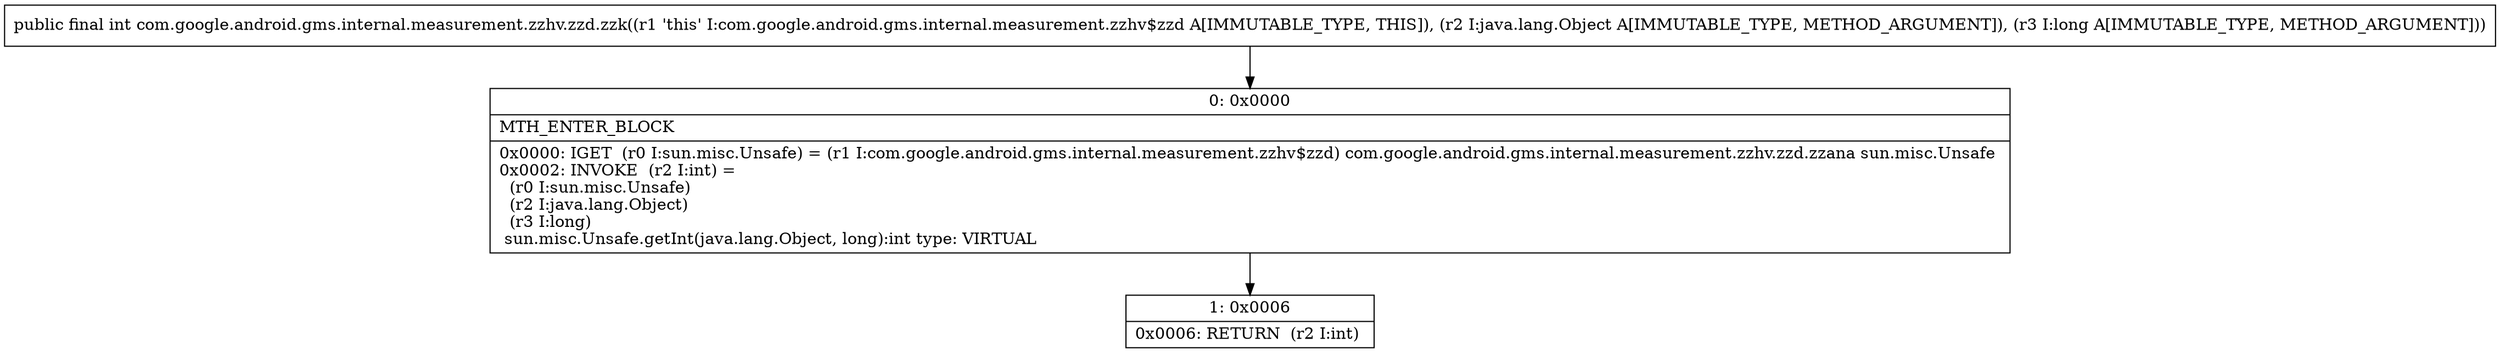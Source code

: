 digraph "CFG forcom.google.android.gms.internal.measurement.zzhv.zzd.zzk(Ljava\/lang\/Object;J)I" {
Node_0 [shape=record,label="{0\:\ 0x0000|MTH_ENTER_BLOCK\l|0x0000: IGET  (r0 I:sun.misc.Unsafe) = (r1 I:com.google.android.gms.internal.measurement.zzhv$zzd) com.google.android.gms.internal.measurement.zzhv.zzd.zzana sun.misc.Unsafe \l0x0002: INVOKE  (r2 I:int) = \l  (r0 I:sun.misc.Unsafe)\l  (r2 I:java.lang.Object)\l  (r3 I:long)\l sun.misc.Unsafe.getInt(java.lang.Object, long):int type: VIRTUAL \l}"];
Node_1 [shape=record,label="{1\:\ 0x0006|0x0006: RETURN  (r2 I:int) \l}"];
MethodNode[shape=record,label="{public final int com.google.android.gms.internal.measurement.zzhv.zzd.zzk((r1 'this' I:com.google.android.gms.internal.measurement.zzhv$zzd A[IMMUTABLE_TYPE, THIS]), (r2 I:java.lang.Object A[IMMUTABLE_TYPE, METHOD_ARGUMENT]), (r3 I:long A[IMMUTABLE_TYPE, METHOD_ARGUMENT])) }"];
MethodNode -> Node_0;
Node_0 -> Node_1;
}

